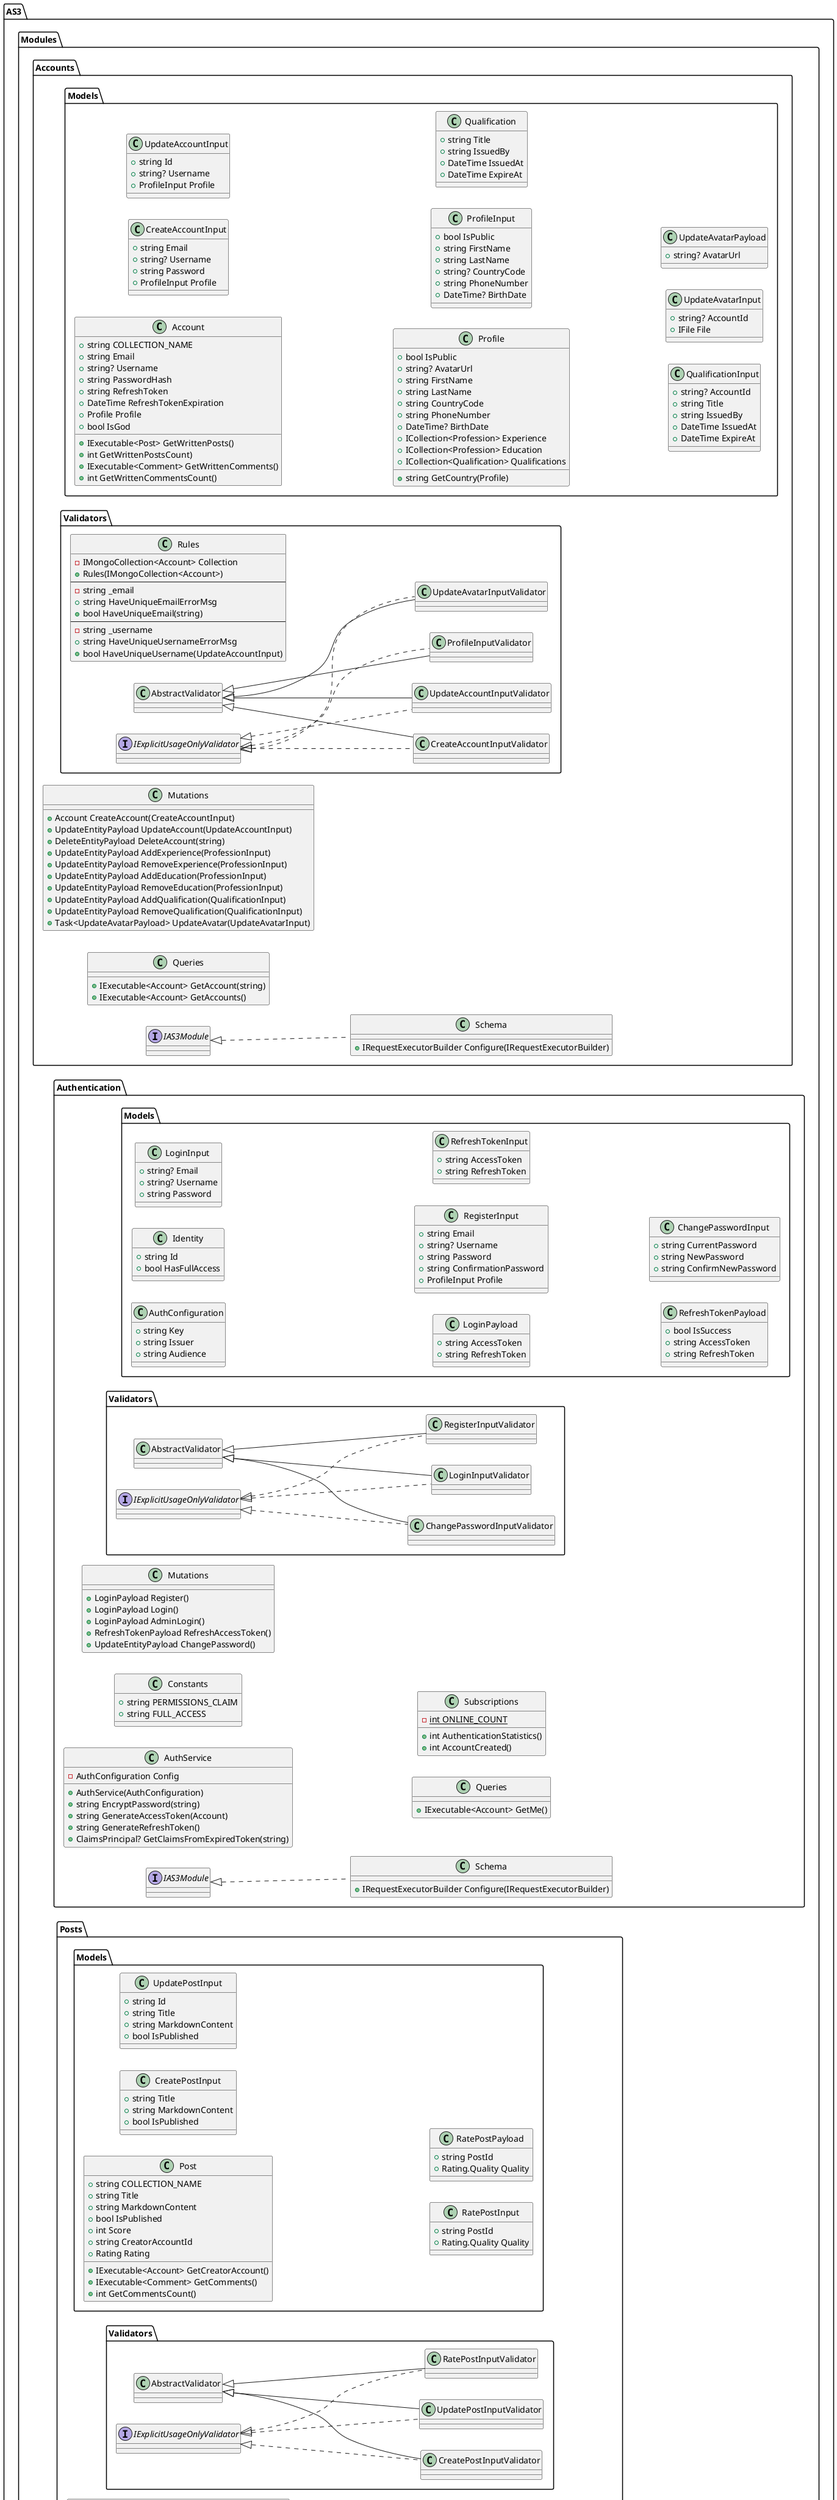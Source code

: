 @startuml "Class Diagram"
left to right direction

namespace AS3 {
  namespace Modules {
    namespace Accounts {
      namespace Models {
        class Account {
          +string COLLECTION_NAME
          +string Email
          +string? Username
          +string PasswordHash
          +string RefreshToken
          +DateTime RefreshTokenExpiration
          +Profile Profile
          +bool IsGod

          +IExecutable<Post> GetWrittenPosts()
          +int GetWrittenPostsCount)
          +IExecutable<Comment> GetWrittenComments()
          +int GetWrittenCommentsCount()
        }

        class CreateAccountInput {
          +string Email
          +string? Username
          +string Password
          +ProfileInput Profile
        }

        class UpdateAccountInput {
          +string Id
          +string? Username
          +ProfileInput Profile
        }

        class Profile {
          +bool IsPublic
          +string? AvatarUrl
          +string FirstName
          +string LastName
          +string CountryCode
          +string PhoneNumber
          +DateTime? BirthDate
          +ICollection<Profession> Experience
          +ICollection<Profession> Education
          +ICollection<Qualification> Qualifications

          +string GetCountry(Profile)
        }

        class ProfileInput {
          +bool IsPublic
          +string FirstName
          +string LastName
          +string? CountryCode
          +string PhoneNumber
          +DateTime? BirthDate
        }

        class Qualification {
          +string Title
          +string IssuedBy
          +DateTime IssuedAt
          +DateTime ExpireAt
        }

        class QualificationInput {
          +string? AccountId
          +string Title
          +string IssuedBy
          +DateTime IssuedAt
          +DateTime ExpireAt
        }

        class UpdateAvatarInput {
          +string? AccountId
          +IFile File
        }

        class UpdateAvatarPayload {
          +string? AvatarUrl
        }
      }

      namespace Validators {
        class Rules {
          -IMongoCollection<Account> Collection
          +Rules(IMongoCollection<Account>)
          --
          -string _email
          +string HaveUniqueEmailErrorMsg
          +bool HaveUniqueEmail(string)
          --
          -string _username
          +string HaveUniqueUsernameErrorMsg
          +bool HaveUniqueUsername(UpdateAccountInput)
        }

        class CreateAccountInputValidator extends AbstractValidator implements IExplicitUsageOnlyValidator
        class UpdateAccountInputValidator extends AbstractValidator implements IExplicitUsageOnlyValidator
        class ProfileInputValidator extends AbstractValidator implements IExplicitUsageOnlyValidator
        class UpdateAvatarInputValidator extends AbstractValidator implements IExplicitUsageOnlyValidator
      }

      class Mutations {
        +Account CreateAccount(CreateAccountInput)
        +UpdateEntityPayload UpdateAccount(UpdateAccountInput)
        +DeleteEntityPayload DeleteAccount(string)
        +UpdateEntityPayload AddExperience(ProfessionInput)
        +UpdateEntityPayload RemoveExperience(ProfessionInput)
        +UpdateEntityPayload AddEducation(ProfessionInput)
        +UpdateEntityPayload RemoveEducation(ProfessionInput)
        +UpdateEntityPayload AddQualification(QualificationInput)
        +UpdateEntityPayload RemoveQualification(QualificationInput)
        +Task<UpdateAvatarPayload> UpdateAvatar(UpdateAvatarInput)
      }

      class Queries {
        +IExecutable<Account> GetAccount(string)
        +IExecutable<Account> GetAccounts()
      }

      class Schema implements IAS3Module {
        +IRequestExecutorBuilder Configure(IRequestExecutorBuilder)
      }
    }

    namespace Authentication {
      namespace Models {
        class AuthConfiguration {
          +string Key
          +string Issuer
          +string Audience
        }

        class Identity {
          +string Id
          +bool HasFullAccess
        }

        class LoginInput {
          +string? Email
          +string? Username
          +string Password
        }

        class LoginPayload {
          +string AccessToken
          +string RefreshToken
        }

        class RegisterInput {
          +string Email
          +string? Username
          +string Password
          +string ConfirmationPassword
          +ProfileInput Profile
        }

        class RefreshTokenInput {
          +string AccessToken
          +string RefreshToken
        }

        class RefreshTokenPayload {
          +bool IsSuccess
          +string AccessToken
          +string RefreshToken
        }

        class ChangePasswordInput {
          +string CurrentPassword
          +string NewPassword
          +string ConfirmNewPassword
        }
      }

      namespace Validators {
        class ChangePasswordInputValidator extends AbstractValidator implements IExplicitUsageOnlyValidator
        class LoginInputValidator extends AbstractValidator implements IExplicitUsageOnlyValidator
        class RegisterInputValidator extends AbstractValidator implements IExplicitUsageOnlyValidator
      }

      class AuthService {
        -AuthConfiguration Config
        +AuthService(AuthConfiguration)
        +string EncryptPassword(string)
        +string GenerateAccessToken(Account)
        +string GenerateRefreshToken()
        +ClaimsPrincipal? GetClaimsFromExpiredToken(string)
      }

      class Constants {
        +string PERMISSIONS_CLAIM
        +string FULL_ACCESS
      }

      class Mutations {
        +LoginPayload Register()
        +LoginPayload Login()
        +LoginPayload AdminLogin()
        +RefreshTokenPayload RefreshAccessToken()
        +UpdateEntityPayload ChangePassword()
      }

      class Queries {
        +IExecutable<Account> GetMe()
      }

      class Subscriptions {
        {static} -int ONLINE_COUNT
        +int AuthenticationStatistics()
        +int AccountCreated()
      }


      class Schema implements IAS3Module {
        +IRequestExecutorBuilder Configure(IRequestExecutorBuilder)
      }
    }

    namespace Posts {
      namespace Models {
        class Post {
          +string COLLECTION_NAME
          +string Title
          +string MarkdownContent
          +bool IsPublished
          +int Score
          +string CreatorAccountId
          +Rating Rating
          +IExecutable<Account> GetCreatorAccount()
          +IExecutable<Comment> GetComments()
          +int GetCommentsCount()
        }

        class CreatePostInput {
          +string Title
          +string MarkdownContent
          +bool IsPublished
        }

        class UpdatePostInput {
          +string Id
          +string Title
          +string MarkdownContent
          +bool IsPublished
        }

        class RatePostInput {
          +string PostId
          +Rating.Quality Quality
        }

        class RatePostPayload {
          +string PostId
          +Rating.Quality Quality
        }
      }

      namespace Validators {
        class CreatePostInputValidator extends AbstractValidator implements IExplicitUsageOnlyValidator
        class UpdatePostInputValidator extends AbstractValidator implements IExplicitUsageOnlyValidator
        class RatePostInputValidator extends AbstractValidator implements IExplicitUsageOnlyValidator
      }

      class Mutations {
        +Post CreatePost(CreatePostInput)
        +UpdateEntityPayload UpdatePost(UpdatePostInput)
        +DeleteEntityPayload DeletePost(string)
        +RatePostPayload RatePost(RatePostInput)
      }

      class Queries {
        +IExecutable<Post> GetPosts(string)
        +IExecutable<Post> GetPost(string)
      }

      class Schema implements IAS3Module {
        +IRequestExecutorBuilder Configure(IRequestExecutorBuilder)
      }
    }

    namespace Comments {
      namespace Models {
        class Comment {
          +string COLLECTION_NAME
          +string MarkdownContent
          +int Score
          +string PostId
          +string CreatorAccountId
          +string? ReplyToCommentId
          +Rating Rating
          +IExecutable<Post> GetPost()
          +IExecutable<Account> GetCreatorAccount()
          +int GetRepliesCount()
        }

        class CreateCommentInput {
          +string MarkdownContent
          +string PostId
          +string? ReplyToCommentId
        }

        class UpdateCommentInput {
          +string Id
          +string MarkdownContent
        }

        class RateCommentInput {
          +string CommentId
          +Rating.Quality Quality
        }

        class RateCommentPayload {
          +string CommentId
          +Rating.Quality Quality
        }
      }

      namespace Validators {
        class Rules{
          -IMongoCollection<Comment> Collection
          +Rules(IMongoCollection<Comment>)
          --
          -string _parentId
          +string HaveParentCommentErrorMsg
          +bool HaveParentComment(string)
        }

        class CreateCommentInputValidator extends AbstractValidator implements IExplicitUsageOnlyValidator
        class UpdateCommentInputValidator extends AbstractValidator implements IExplicitUsageOnlyValidator
        class RateCommentInputValidator extends AbstractValidator implements IExplicitUsageOnlyValidator
      }

      class Mutations {
        +Comment CreateComment(CreateCommentInput)
        +UpdateEntityPayload UpdateComment(UpdateCommentInput)
        +DeleteEntityPayload DeleteComment(string)
        +RateCommentPayload RateComment(RateCommentInput)
      }

      class Queries {
        +IExecutable<Comment> GetComments(string)
        +IExecutable<Comment> GetReplies(string)
      }

      class Schema implements IAS3Module {
        +IRequestExecutorBuilder Configure(IRequestExecutorBuilder)
      }
    }
  }

  namespace System {
    class ServiceExtension {
      {static} +IServiceCollection AddAS3Authentication(AuthConfiguration)
      {static} +IServiceCollection AddAS3MongoDB(DatabaseConfiguration)
      {static} +IServiceCollection AddFluentValidation()
      {static} +IServiceCollection AddAS3GraphQL()
      {static} +IRequestExecutorBuilder AddGraphQLModule()
    }

    namespace Amazon {
      class AmzS3Config {
        +string BucketName
        +string AccessKeyId
        +string AccessKeySecret
      }

      class AmzS3Service {
        -AmzS3Config Config
        -AmazonS3Client Client
        +Task UploadFile(string, Stream)
      }
    }

    namespace GraphQL {
      namespace Authentication {
        class IdentityGlobalStateAttribute extends GlobalStateAttribute

        class IdentityRequestInterceptor extends DefaultHttpRequestInterceptor {
          +ValueTask OnCreateAsync()
        }
      }

      namespace Models {
        class UpdateEntityPayload {
          +bool IsSuccess
          +int AffectedRecords
        }

        class DeleteEntityPayload {
          +bool IsSuccess
          +int AffectedRecords
        }

        enum Quality {
          GOOD
          BAD
        }

        class Rating {
          +ICollection<string> UpvoterAccountIndexes
          +ICollection<string> DownvoterAccountIndexes
        }
      }

      namespace Validators {
        class AS3Rules {
          +string HUMAN_NAME_REGEX
        }

        class KeyExistenceValidator extends AbstractValidator implements IExplicitUsageOnlyValidator
        class OptionalPasswordValidator extends AbstractValidator implements IExplicitUsageOnlyValidator
        class PasswordValidator extends AbstractValidator implements IExplicitUsageOnlyValidator
      }

      class ErrorFilter implements IErrorFilter {
        +IError OnError(IError)
      }

      class HttpSerializer extends DefaultHttpResultSerializer {
        +HttpStatusCode GetStatusCode(IExecutionResult)
      }

      interface IAS3Module {
        IRequestExecutorBuilder Configure(IRequestExecutorBuilder
      }
    }

    namespace MongoDB {
      abstract class BaseEntity {
        +string Id
        +DateTime CreatedAt
        +DateTime UpdatedAt
      }

      class DatabaseConfiguration {
        +string ConnectionString
        +string Name
      }
    }
  }
}


@enduml
